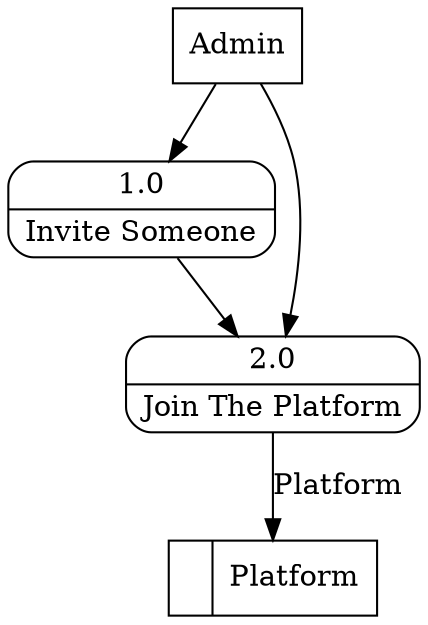 digraph dfd2{ 
node[shape=record]
200 [label="<f0>  |<f1> Platform " ];
201 [label="Admin" shape=box];
202 [label="{<f0> 1.0|<f1> Invite Someone }" shape=Mrecord];
203 [label="{<f0> 2.0|<f1> Join The Platform }" shape=Mrecord];
201 -> 202
201 -> 203
202 -> 203
203 -> 200 [label="Platform"]
}
